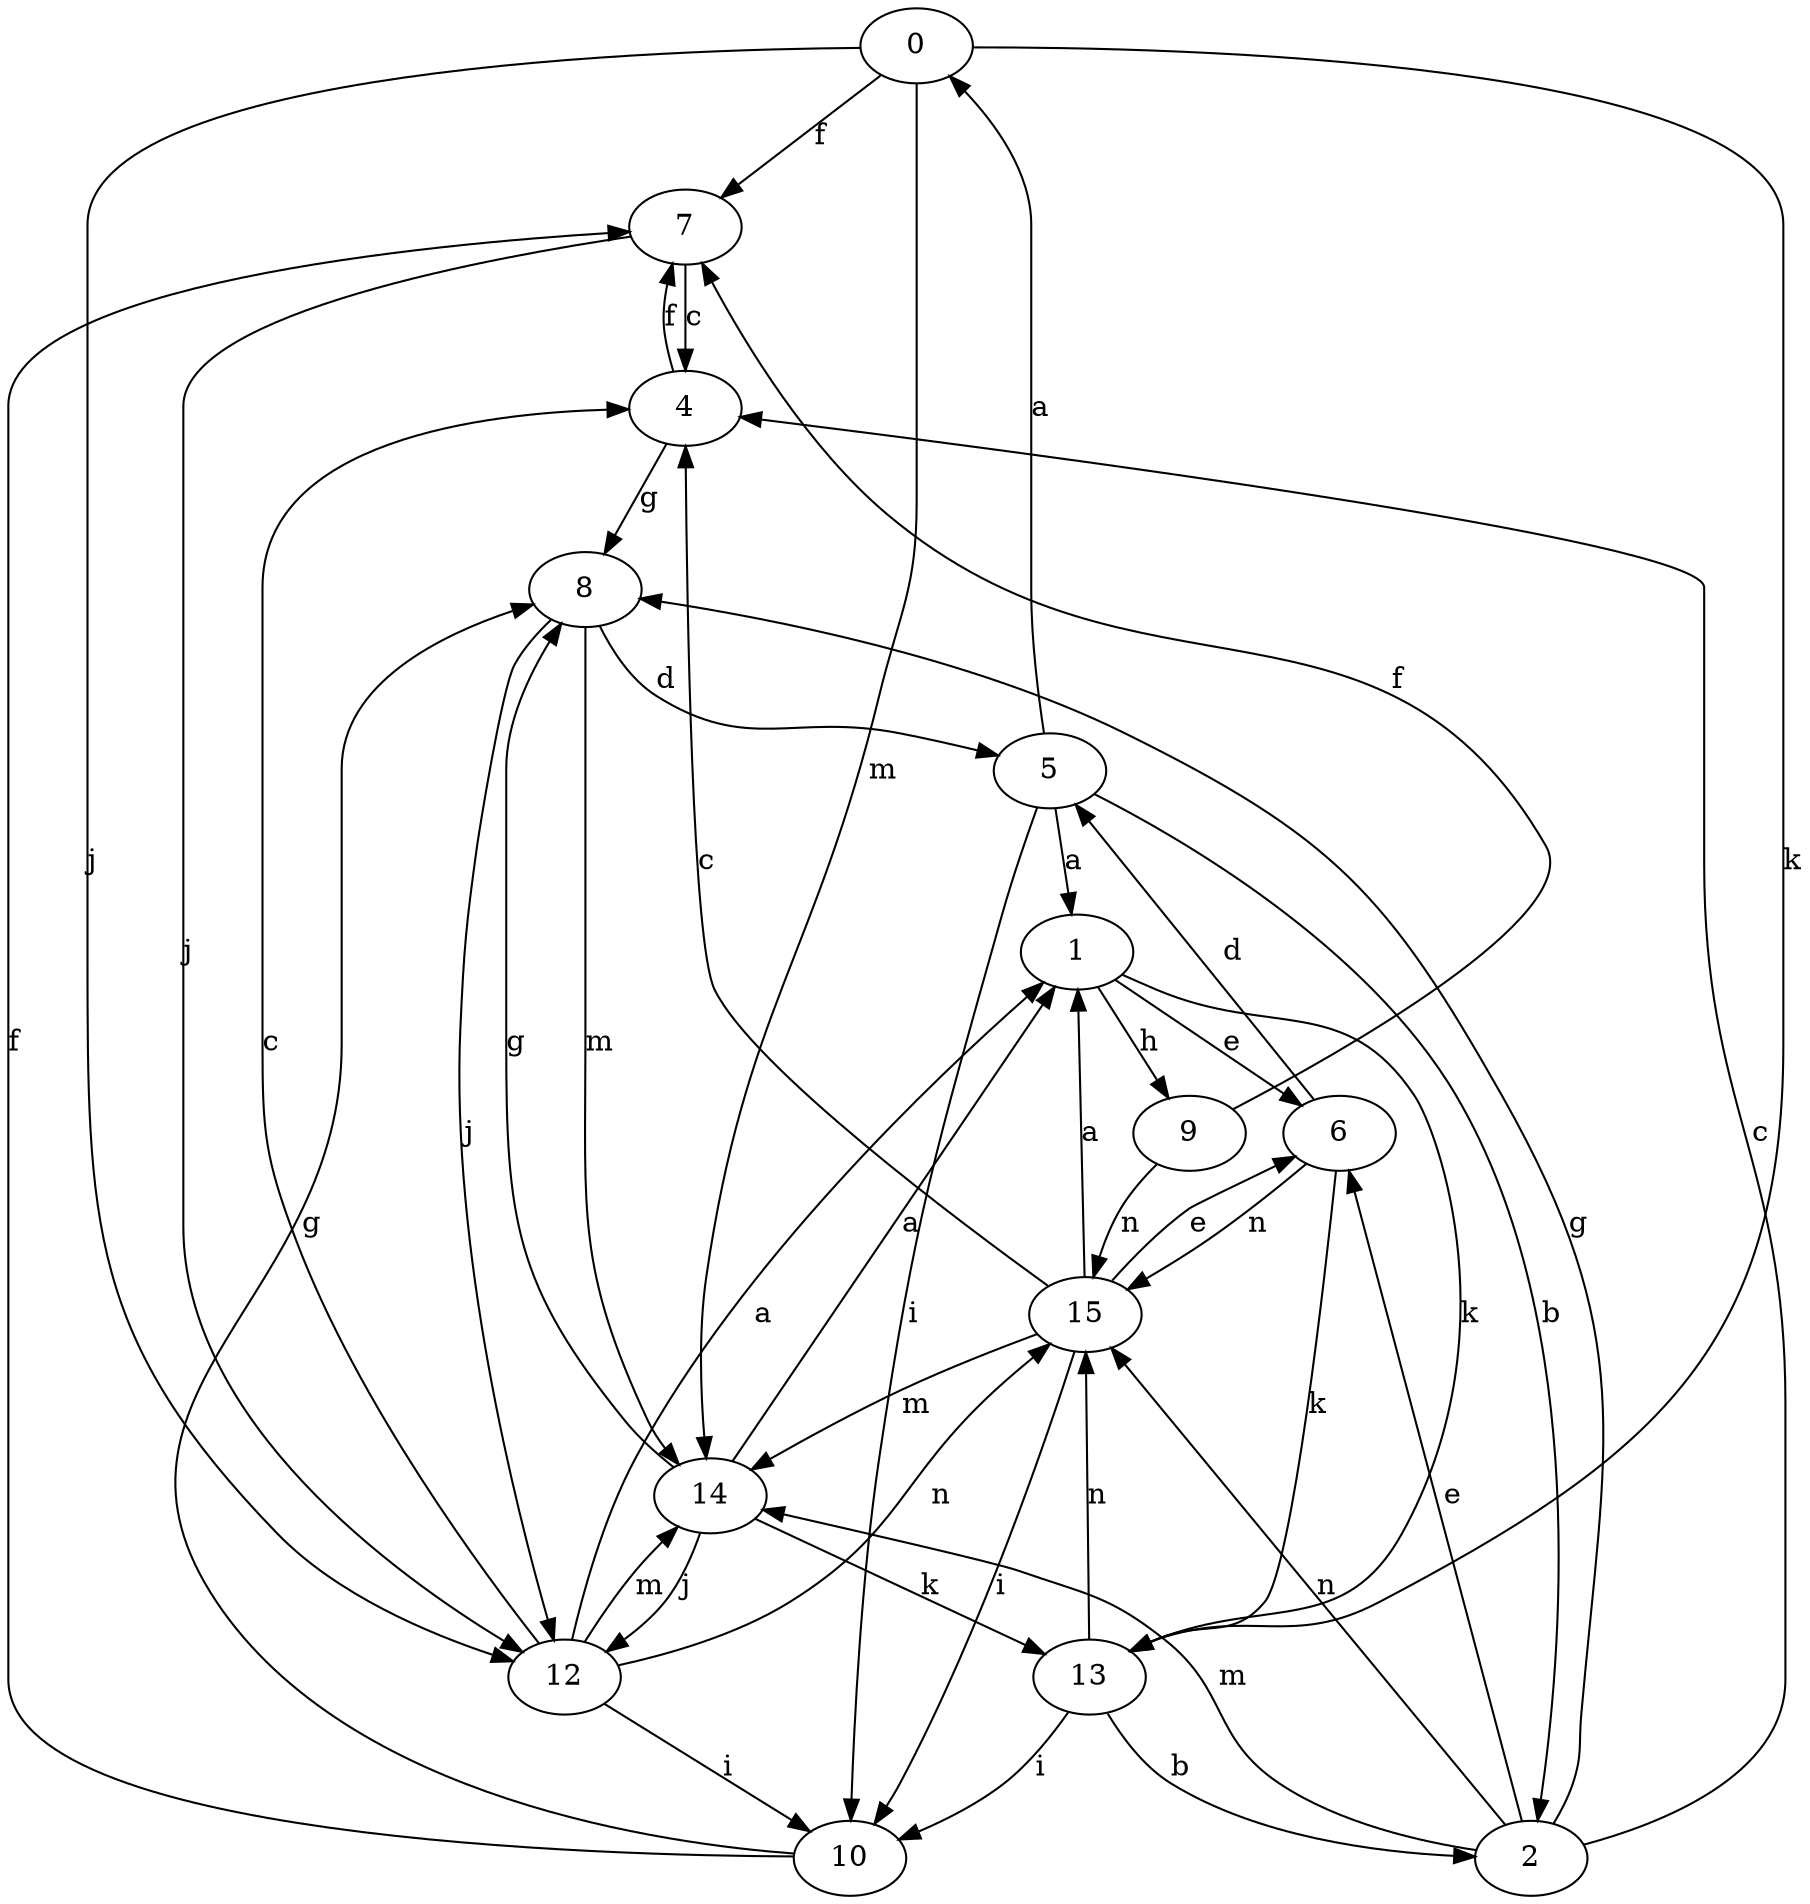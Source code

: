 strict digraph  {
0;
1;
2;
4;
5;
6;
7;
8;
9;
10;
12;
13;
14;
15;
0 -> 7  [label=f];
0 -> 12  [label=j];
0 -> 13  [label=k];
0 -> 14  [label=m];
1 -> 6  [label=e];
1 -> 9  [label=h];
1 -> 13  [label=k];
2 -> 4  [label=c];
2 -> 6  [label=e];
2 -> 8  [label=g];
2 -> 14  [label=m];
2 -> 15  [label=n];
4 -> 7  [label=f];
4 -> 8  [label=g];
5 -> 0  [label=a];
5 -> 1  [label=a];
5 -> 2  [label=b];
5 -> 10  [label=i];
6 -> 5  [label=d];
6 -> 13  [label=k];
6 -> 15  [label=n];
7 -> 4  [label=c];
7 -> 12  [label=j];
8 -> 5  [label=d];
8 -> 12  [label=j];
8 -> 14  [label=m];
9 -> 7  [label=f];
9 -> 15  [label=n];
10 -> 7  [label=f];
10 -> 8  [label=g];
12 -> 1  [label=a];
12 -> 4  [label=c];
12 -> 10  [label=i];
12 -> 14  [label=m];
12 -> 15  [label=n];
13 -> 2  [label=b];
13 -> 10  [label=i];
13 -> 15  [label=n];
14 -> 1  [label=a];
14 -> 8  [label=g];
14 -> 12  [label=j];
14 -> 13  [label=k];
15 -> 1  [label=a];
15 -> 4  [label=c];
15 -> 6  [label=e];
15 -> 10  [label=i];
15 -> 14  [label=m];
}
